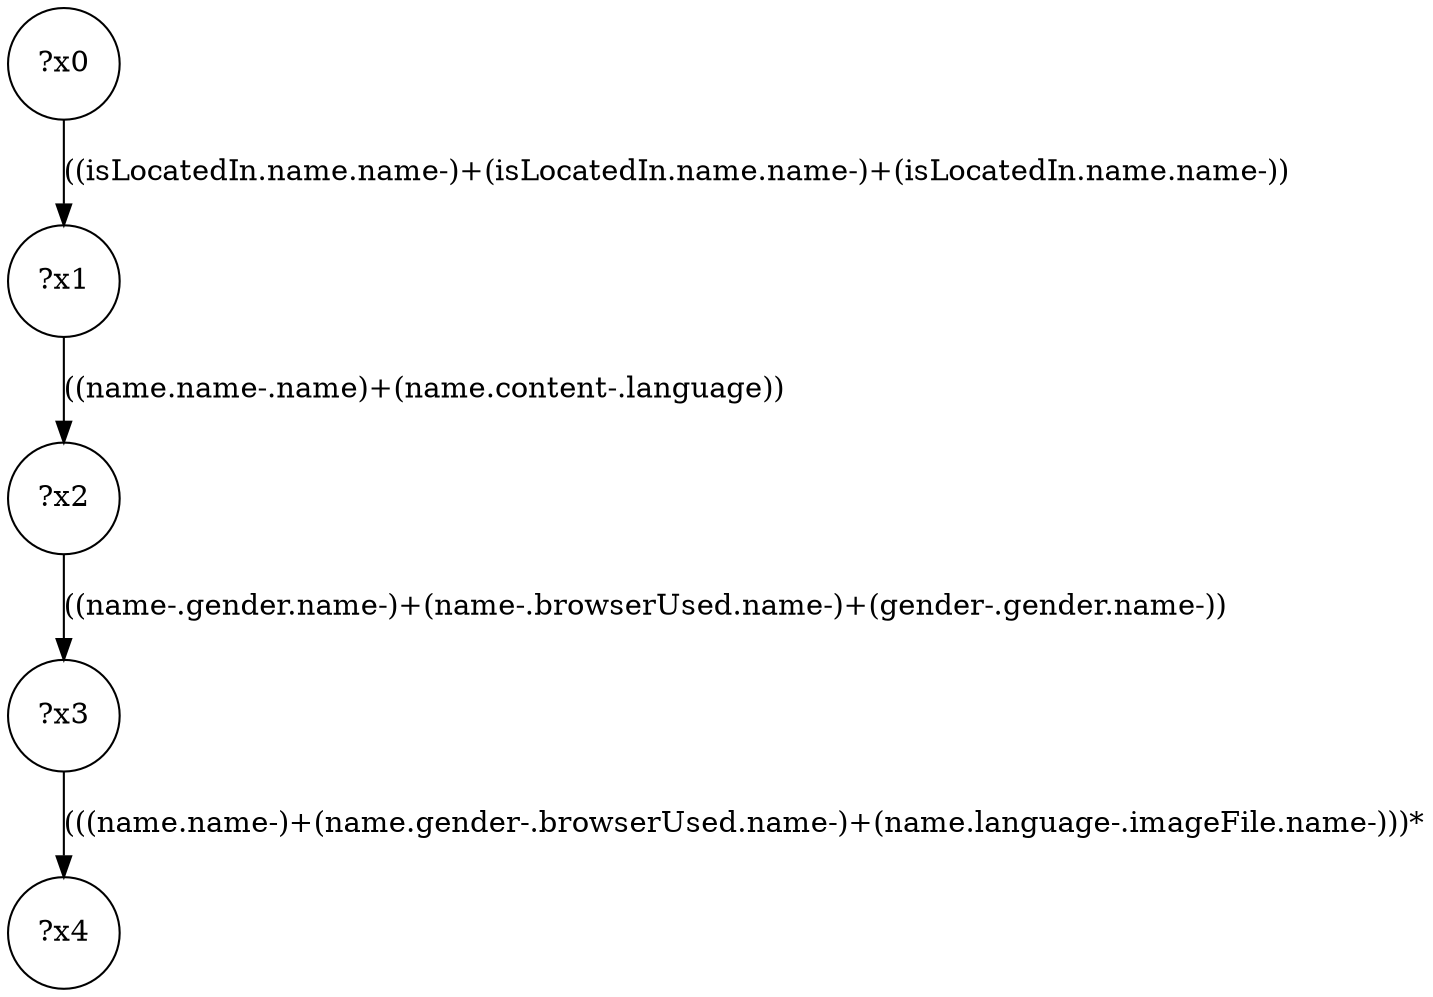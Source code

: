 digraph g {
	x0 [shape=circle, label="?x0"];
	x1 [shape=circle, label="?x1"];
	x0 -> x1 [label="((isLocatedIn.name.name-)+(isLocatedIn.name.name-)+(isLocatedIn.name.name-))"];
	x2 [shape=circle, label="?x2"];
	x1 -> x2 [label="((name.name-.name)+(name.content-.language))"];
	x3 [shape=circle, label="?x3"];
	x2 -> x3 [label="((name-.gender.name-)+(name-.browserUsed.name-)+(gender-.gender.name-))"];
	x4 [shape=circle, label="?x4"];
	x3 -> x4 [label="(((name.name-)+(name.gender-.browserUsed.name-)+(name.language-.imageFile.name-)))*"];
}
